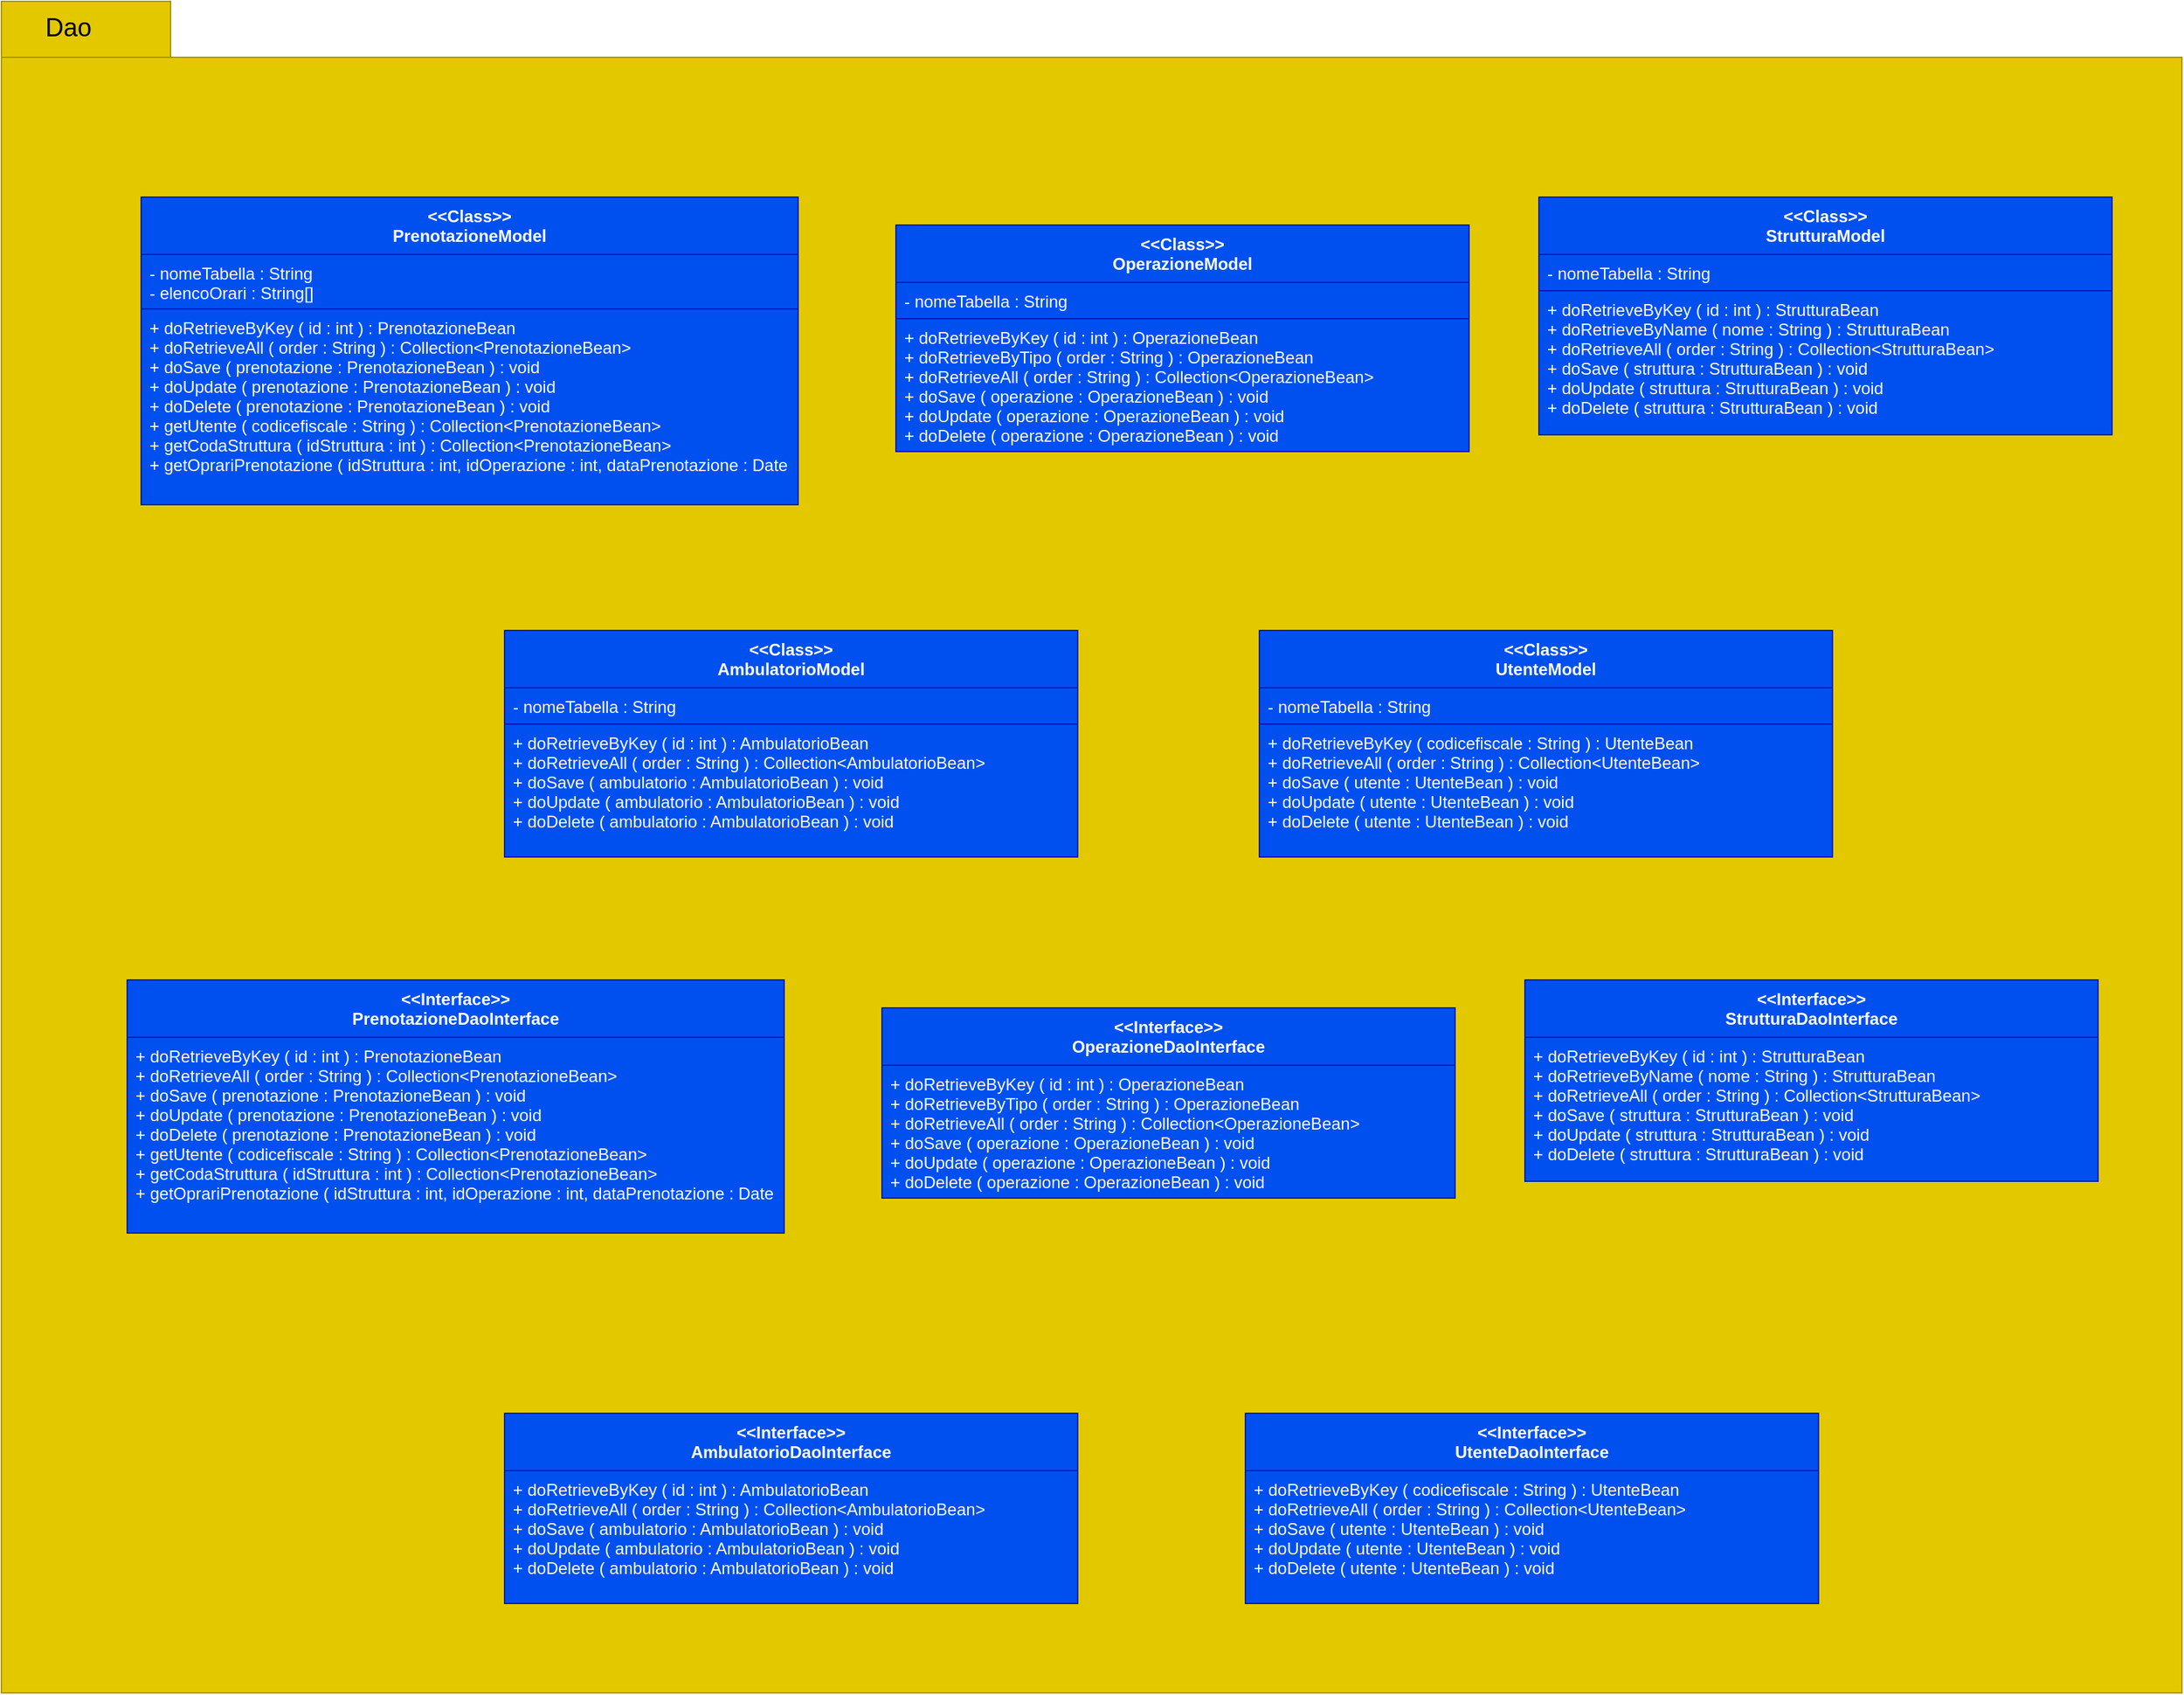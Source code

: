 <mxfile version="13.9.5" type="device"><diagram id="hs0Gp6ya7G5YELu--bYu" name="Pagina-1"><mxGraphModel dx="1224" dy="917" grid="1" gridSize="10" guides="1" tooltips="1" connect="1" arrows="1" fold="1" page="1" pageScale="1" pageWidth="827" pageHeight="1169" math="0" shadow="0"><root><mxCell id="0"/><mxCell id="1" parent="0"/><mxCell id="p1oTaSluT21V8rOU6_Af-1" value="" style="shape=folder;fontStyle=1;spacingTop=10;tabWidth=100;tabHeight=40;tabPosition=left;html=1;fillColor=#e3c800;strokeColor=#B09500;fontColor=#ffffff;" parent="1" vertex="1"><mxGeometry x="170" y="330" width="1560" height="1210" as="geometry"/></mxCell><mxCell id="p1oTaSluT21V8rOU6_Af-2" value="&lt;font style=&quot;font-size: 18px&quot;&gt;Dao&lt;/font&gt;" style="text;html=1;strokeColor=none;fillColor=none;align=center;verticalAlign=middle;whiteSpace=wrap;rounded=0;" parent="1" vertex="1"><mxGeometry x="198" y="339" width="40" height="20" as="geometry"/></mxCell><mxCell id="p1oTaSluT21V8rOU6_Af-3" value="&lt;&lt;Class&gt;&gt;&#10;PrenotazioneModel" style="swimlane;fontStyle=1;align=center;verticalAlign=top;childLayout=stackLayout;horizontal=1;startSize=41;horizontalStack=0;resizeParent=1;resizeParentMax=0;resizeLast=0;collapsible=1;marginBottom=0;fillColor=#0050ef;strokeColor=#001DBC;fontColor=#ffffff;" parent="1" vertex="1"><mxGeometry x="270" y="470" width="470" height="220" as="geometry"/></mxCell><mxCell id="p1oTaSluT21V8rOU6_Af-4" value="- nomeTabella : String&#10;- elencoOrari : String[]" style="text;strokeColor=#001DBC;fillColor=#0050ef;align=left;verticalAlign=top;spacingLeft=4;spacingRight=4;overflow=hidden;rotatable=0;points=[[0,0.5],[1,0.5]];portConstraint=eastwest;fontColor=#ffffff;" parent="p1oTaSluT21V8rOU6_Af-3" vertex="1"><mxGeometry y="41" width="470" height="39" as="geometry"/></mxCell><mxCell id="p1oTaSluT21V8rOU6_Af-6" value="+ doRetrieveByKey ( id : int ) : PrenotazioneBean&#10;+ doRetrieveAll ( order : String ) : Collection&lt;PrenotazioneBean&gt;&#10;+ doSave ( prenotazione : PrenotazioneBean ) : void&#10;+ doUpdate ( prenotazione : PrenotazioneBean ) : void&#10;+ doDelete ( prenotazione : PrenotazioneBean ) : void&#10;+ getUtente ( codicefiscale : String ) : Collection&lt;PrenotazioneBean&gt;&#10;+ getCodaStruttura ( idStruttura : int ) : Collection&lt;PrenotazioneBean&gt;&#10;+ getOprariPrenotazione ( idStruttura : int, idOperazione : int, dataPrenotazione : Date ) : List&lt;String&gt;" style="text;strokeColor=#001DBC;fillColor=#0050ef;align=left;verticalAlign=top;spacingLeft=4;spacingRight=4;overflow=hidden;rotatable=0;points=[[0,0.5],[1,0.5]];portConstraint=eastwest;fontColor=#ffffff;" parent="p1oTaSluT21V8rOU6_Af-3" vertex="1"><mxGeometry y="80" width="470" height="140" as="geometry"/></mxCell><mxCell id="p1oTaSluT21V8rOU6_Af-7" value="&lt;&lt;Class&gt;&gt;&#10;StrutturaModel" style="swimlane;fontStyle=1;align=center;verticalAlign=top;childLayout=stackLayout;horizontal=1;startSize=41;horizontalStack=0;resizeParent=1;resizeParentMax=0;resizeLast=0;collapsible=1;marginBottom=0;fillColor=#0050ef;strokeColor=#001DBC;fontColor=#ffffff;" parent="1" vertex="1"><mxGeometry x="1270" y="470" width="410" height="170" as="geometry"/></mxCell><mxCell id="p1oTaSluT21V8rOU6_Af-8" value="- nomeTabella : String" style="text;strokeColor=#001DBC;fillColor=#0050ef;align=left;verticalAlign=top;spacingLeft=4;spacingRight=4;overflow=hidden;rotatable=0;points=[[0,0.5],[1,0.5]];portConstraint=eastwest;fontColor=#ffffff;" parent="p1oTaSluT21V8rOU6_Af-7" vertex="1"><mxGeometry y="41" width="410" height="26" as="geometry"/></mxCell><mxCell id="p1oTaSluT21V8rOU6_Af-10" value="+ doRetrieveByKey ( id : int ) : StrutturaBean&#10;+ doRetrieveByName ( nome : String ) : StrutturaBean&#10;+ doRetrieveAll ( order : String ) : Collection&lt;StrutturaBean&gt;&#10;+ doSave ( struttura : StrutturaBean ) : void&#10;+ doUpdate ( struttura : StrutturaBean ) : void&#10;+ doDelete ( struttura : StrutturaBean ) : void&#10;" style="text;strokeColor=#001DBC;fillColor=#0050ef;align=left;verticalAlign=top;spacingLeft=4;spacingRight=4;overflow=hidden;rotatable=0;points=[[0,0.5],[1,0.5]];portConstraint=eastwest;fontColor=#ffffff;" parent="p1oTaSluT21V8rOU6_Af-7" vertex="1"><mxGeometry y="67" width="410" height="103" as="geometry"/></mxCell><mxCell id="p1oTaSluT21V8rOU6_Af-11" value="&lt;&lt;Class&gt;&gt;&#10;OperazioneModel" style="swimlane;fontStyle=1;align=center;verticalAlign=top;childLayout=stackLayout;horizontal=1;startSize=41;horizontalStack=0;resizeParent=1;resizeParentMax=0;resizeLast=0;collapsible=1;marginBottom=0;fillColor=#0050ef;strokeColor=#001DBC;fontColor=#ffffff;" parent="1" vertex="1"><mxGeometry x="810" y="490" width="410" height="162" as="geometry"/></mxCell><mxCell id="p1oTaSluT21V8rOU6_Af-12" value="- nomeTabella : String" style="text;strokeColor=#001DBC;fillColor=#0050ef;align=left;verticalAlign=top;spacingLeft=4;spacingRight=4;overflow=hidden;rotatable=0;points=[[0,0.5],[1,0.5]];portConstraint=eastwest;fontColor=#ffffff;" parent="p1oTaSluT21V8rOU6_Af-11" vertex="1"><mxGeometry y="41" width="410" height="26" as="geometry"/></mxCell><mxCell id="p1oTaSluT21V8rOU6_Af-14" value="+ doRetrieveByKey ( id : int ) : OperazioneBean&#10;+ doRetrieveByTipo ( order : String ) : OperazioneBean&#10;+ doRetrieveAll ( order : String ) : Collection&lt;OperazioneBean&gt;&#10;+ doSave ( operazione : OperazioneBean ) : void&#10;+ doUpdate ( operazione : OperazioneBean ) : void&#10;+ doDelete ( operazione : OperazioneBean ) : void&#10;" style="text;strokeColor=#001DBC;fillColor=#0050ef;align=left;verticalAlign=top;spacingLeft=4;spacingRight=4;overflow=hidden;rotatable=0;points=[[0,0.5],[1,0.5]];portConstraint=eastwest;fontColor=#ffffff;" parent="p1oTaSluT21V8rOU6_Af-11" vertex="1"><mxGeometry y="67" width="410" height="95" as="geometry"/></mxCell><mxCell id="p1oTaSluT21V8rOU6_Af-15" value="&lt;&lt;Class&gt;&gt;&#10;UtenteModel" style="swimlane;fontStyle=1;align=center;verticalAlign=top;childLayout=stackLayout;horizontal=1;startSize=41;horizontalStack=0;resizeParent=1;resizeParentMax=0;resizeLast=0;collapsible=1;marginBottom=0;fillColor=#0050ef;strokeColor=#001DBC;fontColor=#ffffff;" parent="1" vertex="1"><mxGeometry x="1070" y="780" width="410" height="162" as="geometry"/></mxCell><mxCell id="p1oTaSluT21V8rOU6_Af-16" value="- nomeTabella : String" style="text;strokeColor=#001DBC;fillColor=#0050ef;align=left;verticalAlign=top;spacingLeft=4;spacingRight=4;overflow=hidden;rotatable=0;points=[[0,0.5],[1,0.5]];portConstraint=eastwest;fontColor=#ffffff;" parent="p1oTaSluT21V8rOU6_Af-15" vertex="1"><mxGeometry y="41" width="410" height="26" as="geometry"/></mxCell><mxCell id="p1oTaSluT21V8rOU6_Af-18" value="+ doRetrieveByKey ( codicefiscale : String ) : UtenteBean&#10;+ doRetrieveAll ( order : String ) : Collection&lt;UtenteBean&gt;&#10;+ doSave ( utente : UtenteBean ) : void&#10;+ doUpdate ( utente : UtenteBean ) : void&#10;+ doDelete ( utente : UtenteBean ) : void&#10;" style="text;strokeColor=#001DBC;fillColor=#0050ef;align=left;verticalAlign=top;spacingLeft=4;spacingRight=4;overflow=hidden;rotatable=0;points=[[0,0.5],[1,0.5]];portConstraint=eastwest;fontColor=#ffffff;" parent="p1oTaSluT21V8rOU6_Af-15" vertex="1"><mxGeometry y="67" width="410" height="95" as="geometry"/></mxCell><mxCell id="p1oTaSluT21V8rOU6_Af-19" value="&lt;&lt;Class&gt;&gt;&#10;AmbulatorioModel" style="swimlane;fontStyle=1;align=center;verticalAlign=top;childLayout=stackLayout;horizontal=1;startSize=41;horizontalStack=0;resizeParent=1;resizeParentMax=0;resizeLast=0;collapsible=1;marginBottom=0;fillColor=#0050ef;strokeColor=#001DBC;fontColor=#ffffff;" parent="1" vertex="1"><mxGeometry x="530" y="780" width="410" height="162" as="geometry"/></mxCell><mxCell id="p1oTaSluT21V8rOU6_Af-20" value="- nomeTabella : String" style="text;strokeColor=#001DBC;fillColor=#0050ef;align=left;verticalAlign=top;spacingLeft=4;spacingRight=4;overflow=hidden;rotatable=0;points=[[0,0.5],[1,0.5]];portConstraint=eastwest;fontColor=#ffffff;" parent="p1oTaSluT21V8rOU6_Af-19" vertex="1"><mxGeometry y="41" width="410" height="26" as="geometry"/></mxCell><mxCell id="p1oTaSluT21V8rOU6_Af-22" value="+ doRetrieveByKey ( id : int ) : AmbulatorioBean&#10;+ doRetrieveAll ( order : String ) : Collection&lt;AmbulatorioBean&gt;&#10;+ doSave ( ambulatorio : AmbulatorioBean ) : void&#10;+ doUpdate ( ambulatorio : AmbulatorioBean ) : void&#10;+ doDelete ( ambulatorio : AmbulatorioBean ) : void&#10;" style="text;strokeColor=#001DBC;fillColor=#0050ef;align=left;verticalAlign=top;spacingLeft=4;spacingRight=4;overflow=hidden;rotatable=0;points=[[0,0.5],[1,0.5]];portConstraint=eastwest;fontColor=#ffffff;" parent="p1oTaSluT21V8rOU6_Af-19" vertex="1"><mxGeometry y="67" width="410" height="95" as="geometry"/></mxCell><mxCell id="5ICE74lWU1hCu4edlsl_-1" value="&lt;&lt;Interface&gt;&gt;&#10;PrenotazioneDaoInterface" style="swimlane;fontStyle=1;align=center;verticalAlign=top;childLayout=stackLayout;horizontal=1;startSize=41;horizontalStack=0;resizeParent=1;resizeParentMax=0;resizeLast=0;collapsible=1;marginBottom=0;fillColor=#0050ef;strokeColor=#001DBC;fontColor=#ffffff;" parent="1" vertex="1"><mxGeometry x="260" y="1030" width="470" height="181" as="geometry"/></mxCell><mxCell id="5ICE74lWU1hCu4edlsl_-2" value="+ doRetrieveByKey ( id : int ) : PrenotazioneBean&#10;+ doRetrieveAll ( order : String ) : Collection&lt;PrenotazioneBean&gt;&#10;+ doSave ( prenotazione : PrenotazioneBean ) : void&#10;+ doUpdate ( prenotazione : PrenotazioneBean ) : void&#10;+ doDelete ( prenotazione : PrenotazioneBean ) : void&#10;+ getUtente ( codicefiscale : String ) : Collection&lt;PrenotazioneBean&gt;&#10;+ getCodaStruttura ( idStruttura : int ) : Collection&lt;PrenotazioneBean&gt;&#10;+ getOprariPrenotazione ( idStruttura : int, idOperazione : int, dataPrenotazione : Date ) : List&lt;String&gt;" style="text;strokeColor=#001DBC;fillColor=#0050ef;align=left;verticalAlign=top;spacingLeft=4;spacingRight=4;overflow=hidden;rotatable=0;points=[[0,0.5],[1,0.5]];portConstraint=eastwest;fontColor=#ffffff;" parent="5ICE74lWU1hCu4edlsl_-1" vertex="1"><mxGeometry y="41" width="470" height="140" as="geometry"/></mxCell><mxCell id="5ICE74lWU1hCu4edlsl_-3" value="&lt;&lt;Interface&gt;&gt;&#10;StrutturaDaoInterface" style="swimlane;fontStyle=1;align=center;verticalAlign=top;childLayout=stackLayout;horizontal=1;startSize=41;horizontalStack=0;resizeParent=1;resizeParentMax=0;resizeLast=0;collapsible=1;marginBottom=0;fillColor=#0050ef;strokeColor=#001DBC;fontColor=#ffffff;" parent="1" vertex="1"><mxGeometry x="1260" y="1030" width="410" height="144" as="geometry"/></mxCell><mxCell id="5ICE74lWU1hCu4edlsl_-4" value="+ doRetrieveByKey ( id : int ) : StrutturaBean&#10;+ doRetrieveByName ( nome : String ) : StrutturaBean&#10;+ doRetrieveAll ( order : String ) : Collection&lt;StrutturaBean&gt;&#10;+ doSave ( struttura : StrutturaBean ) : void&#10;+ doUpdate ( struttura : StrutturaBean ) : void&#10;+ doDelete ( struttura : StrutturaBean ) : void&#10;" style="text;strokeColor=#001DBC;fillColor=#0050ef;align=left;verticalAlign=top;spacingLeft=4;spacingRight=4;overflow=hidden;rotatable=0;points=[[0,0.5],[1,0.5]];portConstraint=eastwest;fontColor=#ffffff;" parent="5ICE74lWU1hCu4edlsl_-3" vertex="1"><mxGeometry y="41" width="410" height="103" as="geometry"/></mxCell><mxCell id="5ICE74lWU1hCu4edlsl_-5" value="&lt;&lt;Interface&gt;&gt;&#10;OperazioneDaoInterface" style="swimlane;fontStyle=1;align=center;verticalAlign=top;childLayout=stackLayout;horizontal=1;startSize=41;horizontalStack=0;resizeParent=1;resizeParentMax=0;resizeLast=0;collapsible=1;marginBottom=0;fillColor=#0050ef;strokeColor=#001DBC;fontColor=#ffffff;" parent="1" vertex="1"><mxGeometry x="800" y="1050" width="410" height="136" as="geometry"/></mxCell><mxCell id="5ICE74lWU1hCu4edlsl_-6" value="+ doRetrieveByKey ( id : int ) : OperazioneBean&#10;+ doRetrieveByTipo ( order : String ) : OperazioneBean&#10;+ doRetrieveAll ( order : String ) : Collection&lt;OperazioneBean&gt;&#10;+ doSave ( operazione : OperazioneBean ) : void&#10;+ doUpdate ( operazione : OperazioneBean ) : void&#10;+ doDelete ( operazione : OperazioneBean ) : void&#10;" style="text;strokeColor=#001DBC;fillColor=#0050ef;align=left;verticalAlign=top;spacingLeft=4;spacingRight=4;overflow=hidden;rotatable=0;points=[[0,0.5],[1,0.5]];portConstraint=eastwest;fontColor=#ffffff;" parent="5ICE74lWU1hCu4edlsl_-5" vertex="1"><mxGeometry y="41" width="410" height="95" as="geometry"/></mxCell><mxCell id="5ICE74lWU1hCu4edlsl_-7" value="&lt;&lt;Interface&gt;&gt;&#10;UtenteDaoInterface" style="swimlane;fontStyle=1;align=center;verticalAlign=top;childLayout=stackLayout;horizontal=1;startSize=41;horizontalStack=0;resizeParent=1;resizeParentMax=0;resizeLast=0;collapsible=1;marginBottom=0;fillColor=#0050ef;strokeColor=#001DBC;fontColor=#ffffff;" parent="1" vertex="1"><mxGeometry x="1060" y="1340" width="410" height="136" as="geometry"/></mxCell><mxCell id="5ICE74lWU1hCu4edlsl_-8" value="+ doRetrieveByKey ( codicefiscale : String ) : UtenteBean&#10;+ doRetrieveAll ( order : String ) : Collection&lt;UtenteBean&gt;&#10;+ doSave ( utente : UtenteBean ) : void&#10;+ doUpdate ( utente : UtenteBean ) : void&#10;+ doDelete ( utente : UtenteBean ) : void&#10;" style="text;strokeColor=#001DBC;fillColor=#0050ef;align=left;verticalAlign=top;spacingLeft=4;spacingRight=4;overflow=hidden;rotatable=0;points=[[0,0.5],[1,0.5]];portConstraint=eastwest;fontColor=#ffffff;" parent="5ICE74lWU1hCu4edlsl_-7" vertex="1"><mxGeometry y="41" width="410" height="95" as="geometry"/></mxCell><mxCell id="5ICE74lWU1hCu4edlsl_-9" value="&lt;&lt;Interface&gt;&gt;&#10;AmbulatorioDaoInterface" style="swimlane;fontStyle=1;align=center;verticalAlign=top;childLayout=stackLayout;horizontal=1;startSize=41;horizontalStack=0;resizeParent=1;resizeParentMax=0;resizeLast=0;collapsible=1;marginBottom=0;fillColor=#0050ef;strokeColor=#001DBC;fontColor=#ffffff;" parent="1" vertex="1"><mxGeometry x="530" y="1340" width="410" height="136" as="geometry"/></mxCell><mxCell id="5ICE74lWU1hCu4edlsl_-10" value="+ doRetrieveByKey ( id : int ) : AmbulatorioBean&#10;+ doRetrieveAll ( order : String ) : Collection&lt;AmbulatorioBean&gt;&#10;+ doSave ( ambulatorio : AmbulatorioBean ) : void&#10;+ doUpdate ( ambulatorio : AmbulatorioBean ) : void&#10;+ doDelete ( ambulatorio : AmbulatorioBean ) : void&#10;" style="text;strokeColor=#001DBC;fillColor=#0050ef;align=left;verticalAlign=top;spacingLeft=4;spacingRight=4;overflow=hidden;rotatable=0;points=[[0,0.5],[1,0.5]];portConstraint=eastwest;fontColor=#ffffff;" parent="5ICE74lWU1hCu4edlsl_-9" vertex="1"><mxGeometry y="41" width="410" height="95" as="geometry"/></mxCell></root></mxGraphModel></diagram></mxfile>